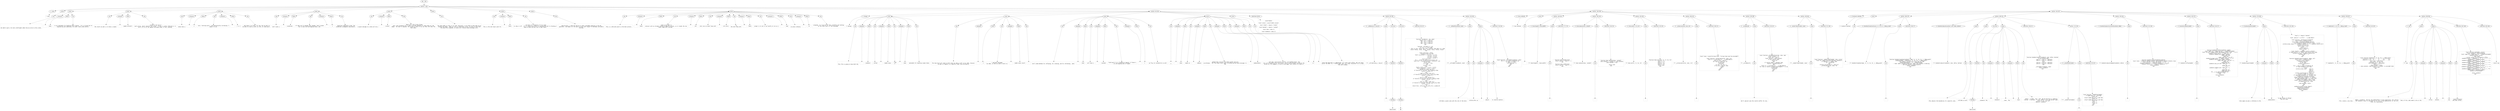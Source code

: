 digraph lpegNode {

node [fontname=Helvetica]
edge [style=dashed]

doc_0 [label="doc - 504"]


doc_0 -> { section_1}
{rank=same; section_1}

section_1 [label="section: 1-262"]


// END RANK doc_0

section_1 -> { header_2 prose_3 prose_4 prose_5 prose_6 prose_7 prose_8 prose_9 prose_10 prose_11 prose_12 section_13 section_14 section_15}
{rank=same; header_2 prose_3 prose_4 prose_5 prose_6 prose_7 prose_8 prose_9 prose_10 prose_11 prose_12 section_13 section_14 section_15}

header_2 [label="1 : Zone"]

prose_3 [label="prose"]

prose_4 [label="prose"]

prose_5 [label="prose"]

prose_6 [label="prose"]

prose_7 [label="prose"]

prose_8 [label="prose"]

prose_9 [label="prose"]

prose_10 [label="prose"]

prose_11 [label="prose"]

prose_12 [label="prose"]

section_13 [label="section: 46-149"]

section_14 [label="section: 166-248"]

section_15 [label="section: 263-457"]


// END RANK section_1

header_2 -> leaf_16
leaf_16  [color=Gray,shape=rectangle,fontname=Inconsolata,label="* Zone"]
// END RANK header_2

prose_3 -> { raw_17}
{rank=same; raw_17}

raw_17 [label="raw"]


// END RANK prose_3

raw_17 -> leaf_18
leaf_18  [color=Gray,shape=rectangle,fontname=Inconsolata,label="


We need to get a lot more intelligent about how we write to the screen.
"]
// END RANK raw_17

prose_4 -> { prespace_19 literal_20 raw_21}
{rank=same; prespace_19 literal_20 raw_21}

prespace_19 [label="prespace"]

literal_20 [label="literal"]

raw_21 [label="raw"]


// END RANK prose_4

prespace_19 -> leaf_22
leaf_22  [color=Gray,shape=rectangle,fontname=Inconsolata,label=""]
// END RANK prespace_19

literal_20 -> leaf_23
leaf_23  [color=Gray,shape=rectangle,fontname=Inconsolata,label="Zone"]
// END RANK literal_20

raw_21 -> leaf_24
leaf_24  [color=Gray,shape=rectangle,fontname=Inconsolata,label=" is our metatable for handling these regions.  It's a tricky bit of
engineering and something I've never really done before.
"]
// END RANK raw_21

prose_5 -> { raw_25 prespace_26 literal_27 raw_28}
{rank=same; raw_25 prespace_26 literal_27 raw_28}

raw_25 [label="raw"]

prespace_26 [label="prespace"]

literal_27 [label="literal"]

raw_28 [label="raw"]


// END RANK prose_5

raw_25 -> leaf_29
leaf_29  [color=Gray,shape=rectangle,fontname=Inconsolata,label="
The result we want is to have a single"]
// END RANK raw_25

prespace_26 -> leaf_30
leaf_30  [color=Gray,shape=rectangle,fontname=Inconsolata,label=" "]
// END RANK prespace_26

literal_27 -> leaf_31
leaf_31  [color=Gray,shape=rectangle,fontname=Inconsolata,label="modeS:refresh()"]
// END RANK literal_27

raw_28 -> leaf_32
leaf_32  [color=Gray,shape=rectangle,fontname=Inconsolata,label=" called at the end of
each action, which repaints the screen.  A Zone is either affected or it
isn't; if it is, we repaint the whole Zone, if not, nothing.
"]
// END RANK raw_28

prose_6 -> { raw_33 prespace_34 literal_35 raw_36 prespace_37 literal_38 raw_39}
{rank=same; raw_33 prespace_34 literal_35 raw_36 prespace_37 literal_38 raw_39}

raw_33 [label="raw"]

prespace_34 [label="prespace"]

literal_35 [label="literal"]

raw_36 [label="raw"]

prespace_37 [label="prespace"]

literal_38 [label="literal"]

raw_39 [label="raw"]


// END RANK prose_6

raw_33 -> leaf_40
leaf_40  [color=Gray,shape=rectangle,fontname=Inconsolata,label="
Zones have a"]
// END RANK raw_33

prespace_34 -> leaf_41
leaf_41  [color=Gray,shape=rectangle,fontname=Inconsolata,label=" "]
// END RANK prespace_34

literal_35 -> leaf_42
leaf_42  [color=Gray,shape=rectangle,fontname=Inconsolata,label=".z"]
// END RANK literal_35

raw_36 -> leaf_43
leaf_43  [color=Gray,shape=rectangle,fontname=Inconsolata,label=" axis, starting with 1, and monotonically increasing. I
expect to use"]
// END RANK raw_36

prespace_37 -> leaf_44
leaf_44  [color=Gray,shape=rectangle,fontname=Inconsolata,label=" "]
// END RANK prespace_37

literal_38 -> leaf_45
leaf_45  [color=Gray,shape=rectangle,fontname=Inconsolata,label=".z == 2"]
// END RANK literal_38

raw_39 -> leaf_46
leaf_46  [color=Gray,shape=rectangle,fontname=Inconsolata,label=" and leave it at that, for now, but we want to
be able to stack as well as tile, at some point.
"]
// END RANK raw_39

prose_7 -> { raw_47 prespace_48 literal_49 raw_50 prespace_51 literal_52 raw_53}
{rank=same; raw_47 prespace_48 literal_49 raw_50 prespace_51 literal_52 raw_53}

raw_47 [label="raw"]

prespace_48 [label="prespace"]

literal_49 [label="literal"]

raw_50 [label="raw"]

prespace_51 [label="prespace"]

literal_52 [label="literal"]

raw_53 [label="raw"]


// END RANK prose_7

raw_47 -> leaf_54
leaf_54  [color=Gray,shape=rectangle,fontname=Inconsolata,label="
We'll want a"]
// END RANK raw_47

prespace_48 -> leaf_55
leaf_55  [color=Gray,shape=rectangle,fontname=Inconsolata,label=" "]
// END RANK prespace_48

literal_49 -> leaf_56
leaf_56  [color=Gray,shape=rectangle,fontname=Inconsolata,label="zoneherder"]
// END RANK literal_49

raw_50 -> leaf_57
leaf_57  [color=Gray,shape=rectangle,fontname=Inconsolata,label=" of some sort to manage zone changes. Each Z plane
has to have non-overlapping Zones, and"]
// END RANK raw_50

prespace_51 -> leaf_58
leaf_58  [color=Gray,shape=rectangle,fontname=Inconsolata,label=" "]
// END RANK prespace_51

literal_52 -> leaf_59
leaf_59  [color=Gray,shape=rectangle,fontname=Inconsolata,label="1"]
// END RANK literal_52

raw_53 -> leaf_60
leaf_60  [color=Gray,shape=rectangle,fontname=Inconsolata,label=" should be completely tiled. The
zoneherder propagates adjustments.
"]
// END RANK raw_53

prose_8 -> { raw_61 prespace_62 literal_63 raw_64}
{rank=same; raw_61 prespace_62 literal_63 raw_64}

raw_61 [label="raw"]

prespace_62 [label="prespace"]

literal_63 [label="literal"]

raw_64 [label="raw"]


// END RANK prose_8

raw_61 -> leaf_65
leaf_65  [color=Gray,shape=rectangle,fontname=Inconsolata,label="
A paint message to a Zone will be a"]
// END RANK raw_61

prespace_62 -> leaf_66
leaf_66  [color=Gray,shape=rectangle,fontname=Inconsolata,label=" "]
// END RANK prespace_62

literal_63 -> leaf_67
leaf_67  [color=Gray,shape=rectangle,fontname=Inconsolata,label="rainbuf"]
// END RANK literal_63

raw_64 -> leaf_68
leaf_68  [color=Gray,shape=rectangle,fontname=Inconsolata,label=".  There are a few tricky things
here, and ultimately we'll need a Unicode database to chase down all the
edges.  We need to engineer the system so that it can use that info when the
time comes.
"]
// END RANK raw_64

prose_9 -> { raw_69}
{rank=same; raw_69}

raw_69 [label="raw"]


// END RANK prose_9

raw_69 -> leaf_70
leaf_70  [color=Gray,shape=rectangle,fontname=Inconsolata,label="
The Zone needs to stay in its lane, basically, so we need to know when we've
reached the edges.  When we start to add mouse clicks, we have to know what
the mouse has targeted, so Zones will receive mouse messages also.
"]
// END RANK raw_69

prose_10 -> { raw_71 prespace_72 literal_73 raw_74}
{rank=same; raw_71 prespace_72 literal_73 raw_74}

raw_71 [label="raw"]

prespace_72 [label="prespace"]

literal_73 [label="literal"]

raw_74 [label="raw"]


// END RANK prose_10

raw_71 -> leaf_75
leaf_75  [color=Gray,shape=rectangle,fontname=Inconsolata,label="
This is the next major push for"]
// END RANK raw_71

prespace_72 -> leaf_76
leaf_76  [color=Gray,shape=rectangle,fontname=Inconsolata,label=" "]
// END RANK prespace_72

literal_73 -> leaf_77
leaf_77  [color=Gray,shape=rectangle,fontname=Inconsolata,label="femto"]
// END RANK literal_73

raw_74 -> leaf_78
leaf_78  [color=Gray,shape=rectangle,fontname=Inconsolata,label=", and when it's complete I'll be ready
to show it off.  It's a significant piece of engineering and I'm thinking I
need to shore up Orb a bit to get there.
"]
// END RANK raw_74

prose_11 -> { raw_79}
{rank=same; raw_79}

raw_79 [label="raw"]


// END RANK prose_11

raw_79 -> leaf_80
leaf_80  [color=Gray,shape=rectangle,fontname=Inconsolata,label="
Specifically, I need the ability to add a plantUML pipeline to the doc
generator, and maybe cut the apron strings with respect to Markdown and public
hosting.
"]
// END RANK raw_79

prose_12 -> { raw_81 prespace_82 literal_83 raw_84 prespace_85 literal_86 raw_87 prespace_88 literal_89 raw_90 prespace_91 literal_92 raw_93 prespace_94 literal_95 raw_96 prespace_97 literal_98 raw_99}
{rank=same; raw_81 prespace_82 literal_83 raw_84 prespace_85 literal_86 raw_87 prespace_88 literal_89 raw_90 prespace_91 literal_92 raw_93 prespace_94 literal_95 raw_96 prespace_97 literal_98 raw_99}

raw_81 [label="raw"]

prespace_82 [label="prespace"]

literal_83 [label="literal"]

raw_84 [label="raw"]

prespace_85 [label="prespace"]

literal_86 [label="literal"]

raw_87 [label="raw"]

prespace_88 [label="prespace"]

literal_89 [label="literal"]

raw_90 [label="raw"]

prespace_91 [label="prespace"]

literal_92 [label="literal"]

raw_93 [label="raw"]

prespace_94 [label="prespace"]

literal_95 [label="literal"]

raw_96 [label="raw"]

prespace_97 [label="prespace"]

literal_98 [label="literal"]

raw_99 [label="raw"]


// END RANK prose_12

raw_81 -> leaf_100
leaf_100  [color=Gray,shape=rectangle,fontname=Inconsolata,label="
This is a delicate point in the boot process. "]
// END RANK raw_81

prespace_82 -> leaf_101
leaf_101  [color=Gray,shape=rectangle,fontname=Inconsolata,label=" "]
// END RANK prespace_82

literal_83 -> leaf_102
leaf_102  [color=Gray,shape=rectangle,fontname=Inconsolata,label="femto"]
// END RANK literal_83

raw_84 -> leaf_103
leaf_103  [color=Gray,shape=rectangle,fontname=Inconsolata,label=" needs to be able to
interact with an already-running bridge/luv process, as it stands the two
event loops will collide. "]
// END RANK raw_84

prespace_85 -> leaf_104
leaf_104  [color=Gray,shape=rectangle,fontname=Inconsolata,label=" "]
// END RANK prespace_85

literal_86 -> leaf_105
leaf_105  [color=Gray,shape=rectangle,fontname=Inconsolata,label="orb"]
// END RANK literal_86

raw_87 -> leaf_106
leaf_106  [color=Gray,shape=rectangle,fontname=Inconsolata,label=" only runs an event loop with"]
// END RANK raw_87

prespace_88 -> leaf_107
leaf_107  [color=Gray,shape=rectangle,fontname=Inconsolata,label=" "]
// END RANK prespace_88

literal_89 -> leaf_108
leaf_108  [color=Gray,shape=rectangle,fontname=Inconsolata,label="orb serve"]
// END RANK literal_89

raw_90 -> leaf_109
leaf_109  [color=Gray,shape=rectangle,fontname=Inconsolata,label=" so
the next step with"]
// END RANK raw_90

prespace_91 -> leaf_110
leaf_110  [color=Gray,shape=rectangle,fontname=Inconsolata,label=" "]
// END RANK prespace_91

literal_92 -> leaf_111
leaf_111  [color=Gray,shape=rectangle,fontname=Inconsolata,label="femto"]
// END RANK literal_92

raw_93 -> leaf_112
leaf_112  [color=Gray,shape=rectangle,fontname=Inconsolata,label=" proper is to set it up locally to run as a"]
// END RANK raw_93

prespace_94 -> leaf_113
leaf_113  [color=Gray,shape=rectangle,fontname=Inconsolata,label=" "]
// END RANK prespace_94

literal_95 -> leaf_114
leaf_114  [color=Gray,shape=rectangle,fontname=Inconsolata,label="repl"]
// END RANK literal_95

raw_96 -> leaf_115
leaf_115  [color=Gray,shape=rectangle,fontname=Inconsolata,label="
on plain ordinary"]
// END RANK raw_96

prespace_97 -> leaf_116
leaf_116  [color=Gray,shape=rectangle,fontname=Inconsolata,label=" "]
// END RANK prespace_97

literal_98 -> leaf_117
leaf_117  [color=Gray,shape=rectangle,fontname=Inconsolata,label="br"]
// END RANK literal_98

raw_99 -> leaf_118
leaf_118  [color=Gray,shape=rectangle,fontname=Inconsolata,label=" programs, so I can use all this carefully won tooling
on the other parts of the programme.

"]
// END RANK raw_99

section_13 -> { header_119 prose_120 prose_121 prose_122 prose_123 prose_124 codeblock_125 section_126 section_127}
{rank=same; header_119 prose_120 prose_121 prose_122 prose_123 prose_124 codeblock_125 section_126 section_127}

header_119 [label="2 : Design"]

prose_120 [label="prose"]

prose_121 [label="prose"]

prose_122 [label="prose"]

prose_123 [label="prose"]

prose_124 [label="prose"]

codeblock_125 [label="code block 69-81"]

section_126 [label="section: 84-149"]

section_127 [label="section: 150-165"]


// END RANK section_13

header_119 -> leaf_128
leaf_128  [color=Gray,shape=rectangle,fontname=Inconsolata,label="** Design"]
// END RANK header_119

prose_120 -> { raw_129 prespace_130 literal_131 raw_132 prespace_133 literal_134 raw_135 prespace_136 literal_137 raw_138}
{rank=same; raw_129 prespace_130 literal_131 raw_132 prespace_133 literal_134 raw_135 prespace_136 literal_137 raw_138}

raw_129 [label="raw"]

prespace_130 [label="prespace"]

literal_131 [label="literal"]

raw_132 [label="raw"]

prespace_133 [label="prespace"]

literal_134 [label="literal"]

raw_135 [label="raw"]

prespace_136 [label="prespace"]

literal_137 [label="literal"]

raw_138 [label="raw"]


// END RANK prose_120

raw_129 -> leaf_139
leaf_139  [color=Gray,shape=rectangle,fontname=Inconsolata,label="

This file is going to have both the"]
// END RANK raw_129

prespace_130 -> leaf_140
leaf_140  [color=Gray,shape=rectangle,fontname=Inconsolata,label=" "]
// END RANK prespace_130

literal_131 -> leaf_141
leaf_141  [color=Gray,shape=rectangle,fontname=Inconsolata,label="zoneherd"]
// END RANK literal_131

raw_132 -> leaf_142
leaf_142  [color=Gray,shape=rectangle,fontname=Inconsolata,label=", called"]
// END RANK raw_132

prespace_133 -> leaf_143
leaf_143  [color=Gray,shape=rectangle,fontname=Inconsolata,label=" "]
// END RANK prespace_133

literal_134 -> leaf_144
leaf_144  [color=Gray,shape=rectangle,fontname=Inconsolata,label="modeS.zones"]
// END RANK literal_134

raw_135 -> leaf_145
leaf_145  [color=Gray,shape=rectangle,fontname=Inconsolata,label=", and
a"]
// END RANK raw_135

prespace_136 -> leaf_146
leaf_146  [color=Gray,shape=rectangle,fontname=Inconsolata,label=" "]
// END RANK prespace_136

literal_137 -> leaf_147
leaf_147  [color=Gray,shape=rectangle,fontname=Inconsolata,label="Zone"]
// END RANK literal_137

raw_138 -> leaf_148
leaf_148  [color=Gray,shape=rectangle,fontname=Inconsolata,label=" metatable for handling single Zones.
"]
// END RANK raw_138

prose_121 -> { raw_149 prespace_150 literal_151 raw_152 prespace_153 literal_154 raw_155}
{rank=same; raw_149 prespace_150 literal_151 raw_152 prespace_153 literal_154 raw_155}

raw_149 [label="raw"]

prespace_150 [label="prespace"]

literal_151 [label="literal"]

raw_152 [label="raw"]

prespace_153 [label="prespace"]

literal_154 [label="literal"]

raw_155 [label="raw"]


// END RANK prose_121

raw_149 -> leaf_156
leaf_156  [color=Gray,shape=rectangle,fontname=Inconsolata,label="
The Zone herd will need to hold zones by name as well as by index, because
we want to repaint in a specific order (pre-sorting by"]
// END RANK raw_149

prespace_150 -> leaf_157
leaf_157  [color=Gray,shape=rectangle,fontname=Inconsolata,label=" "]
// END RANK prespace_150

literal_151 -> leaf_158
leaf_158  [color=Gray,shape=rectangle,fontname=Inconsolata,label=".z"]
// END RANK literal_151

raw_152 -> leaf_159
leaf_159  [color=Gray,shape=rectangle,fontname=Inconsolata,label=") and pass messages
by name, so that we send a result to"]
// END RANK raw_152

prespace_153 -> leaf_160
leaf_160  [color=Gray,shape=rectangle,fontname=Inconsolata,label=" "]
// END RANK prespace_153

literal_154 -> leaf_161
leaf_161  [color=Gray,shape=rectangle,fontname=Inconsolata,label="modeS.zones.result"]
// END RANK literal_154

raw_155 -> leaf_162
leaf_162  [color=Gray,shape=rectangle,fontname=Inconsolata,label=".
"]
// END RANK raw_155

prose_122 -> { raw_163 prespace_164 literal_165 raw_166 prespace_167 literal_168 raw_169 prespace_170 literal_171 raw_172}
{rank=same; raw_163 prespace_164 literal_165 raw_166 prespace_167 literal_168 raw_169 prespace_170 literal_171 raw_172}

raw_163 [label="raw"]

prespace_164 [label="prespace"]

literal_165 [label="literal"]

raw_166 [label="raw"]

prespace_167 [label="prespace"]

literal_168 [label="literal"]

raw_169 [label="raw"]

prespace_170 [label="prespace"]

literal_171 [label="literal"]

raw_172 [label="raw"]


// END RANK prose_122

raw_163 -> leaf_173
leaf_173  [color=Gray,shape=rectangle,fontname=Inconsolata,label="
We'll need methods for reflowing, for creating, and for refreshing.  Each"]
// END RANK raw_163

prespace_164 -> leaf_174
leaf_174  [color=Gray,shape=rectangle,fontname=Inconsolata,label=""]
// END RANK prespace_164

literal_165 -> leaf_175
leaf_175  [color=Gray,shape=rectangle,fontname=Inconsolata,label="Zone"]
// END RANK literal_165

raw_166 -> leaf_176
leaf_176  [color=Gray,shape=rectangle,fontname=Inconsolata,label=" will have a"]
// END RANK raw_166

prespace_167 -> leaf_177
leaf_177  [color=Gray,shape=rectangle,fontname=Inconsolata,label=" "]
// END RANK prespace_167

literal_168 -> leaf_178
leaf_178  [color=Gray,shape=rectangle,fontname=Inconsolata,label=".touched"]
// END RANK literal_168

raw_169 -> leaf_179
leaf_179  [color=Gray,shape=rectangle,fontname=Inconsolata,label=" field and if it's flipped we repaint; if there's
an overlapping Zone of higher"]
// END RANK raw_169

prespace_170 -> leaf_180
leaf_180  [color=Gray,shape=rectangle,fontname=Inconsolata,label=" "]
// END RANK prespace_170

literal_171 -> leaf_181
leaf_181  [color=Gray,shape=rectangle,fontname=Inconsolata,label="z"]
// END RANK literal_171

raw_172 -> leaf_182
leaf_182  [color=Gray,shape=rectangle,fontname=Inconsolata,label=" we flip its touched bit as well.
"]
// END RANK raw_172

prose_123 -> { raw_183 prespace_184 literal_185 raw_186 prespace_187 literal_188 raw_189 prespace_190 literal_191 raw_192 prespace_193 literal_194 raw_195}
{rank=same; raw_183 prespace_184 literal_185 raw_186 prespace_187 literal_188 raw_189 prespace_190 literal_191 raw_192 prespace_193 literal_194 raw_195}

raw_183 [label="raw"]

prespace_184 [label="prespace"]

literal_185 [label="literal"]

raw_186 [label="raw"]

prespace_187 [label="prespace"]

literal_188 [label="literal"]

raw_189 [label="raw"]

prespace_190 [label="prespace"]

literal_191 [label="literal"]

raw_192 [label="raw"]

prespace_193 [label="prespace"]

literal_194 [label="literal"]

raw_195 [label="raw"]


// END RANK prose_123

raw_183 -> leaf_196
leaf_196  [color=Gray,shape=rectangle,fontname=Inconsolata,label="
A"]
// END RANK raw_183

prespace_184 -> leaf_197
leaf_197  [color=Gray,shape=rectangle,fontname=Inconsolata,label=" "]
// END RANK prespace_184

literal_185 -> leaf_198
leaf_198  [color=Gray,shape=rectangle,fontname=Inconsolata,label="Zone"]
// END RANK literal_185

raw_186 -> leaf_199
leaf_199  [color=Gray,shape=rectangle,fontname=Inconsolata,label=" needs an"]
// END RANK raw_186

prespace_187 -> leaf_200
leaf_200  [color=Gray,shape=rectangle,fontname=Inconsolata,label=" "]
// END RANK prespace_187

literal_188 -> leaf_201
leaf_201  [color=Gray,shape=rectangle,fontname=Inconsolata,label="onMouse"]
// END RANK literal_188

raw_189 -> leaf_202
leaf_202  [color=Gray,shape=rectangle,fontname=Inconsolata,label=" method that receives the whole packet and acts
accordingly.  The flow hands every input including parsed mouse messages to
the"]
// END RANK raw_189

prespace_190 -> leaf_203
leaf_203  [color=Gray,shape=rectangle,fontname=Inconsolata,label=" "]
// END RANK prespace_190

literal_191 -> leaf_204
leaf_204  [color=Gray,shape=rectangle,fontname=Inconsolata,label="modeselektor"]
// END RANK literal_191

raw_192 -> leaf_205
leaf_205  [color=Gray,shape=rectangle,fontname=Inconsolata,label=", and some, particularly scrolls, are handled there. The
rest are assigned by the zone herder, which sould probably normalize the
action so, for example, a click in the upper left corner of a Zone is"]
// END RANK raw_192

prespace_193 -> leaf_206
leaf_206  [color=Gray,shape=rectangle,fontname=Inconsolata,label=" "]
// END RANK prespace_193

literal_194 -> leaf_207
leaf_207  [color=Gray,shape=rectangle,fontname=Inconsolata,label="1,1"]
// END RANK literal_194

raw_195 -> leaf_208
leaf_208  [color=Gray,shape=rectangle,fontname=Inconsolata,label=".
"]
// END RANK raw_195

prose_124 -> { raw_209}
{rank=same; raw_209}

raw_209 [label="raw"]


// END RANK prose_124

raw_209 -> leaf_210
leaf_210  [color=Gray,shape=rectangle,fontname=Inconsolata,label="
Since the hard part is repainting, I'll start with reflow, and just hard-
switch the REPL to a 'reflow mode' that just draws characters to a screen,
then add a popup.
"]
// END RANK raw_209

codeblock_125 -> leaf_211
leaf_211  [color=Gray,shape=rectangle,fontname=Inconsolata,label="assert(meta)

local concat = assert(table.concat)

local Txtbuf = require \"txtbuf\"

local Rainbuf = require \"rainbuf\"

local Zone = meta {}

local Zoneherd = meta {}"]
// END RANK codeblock_125

section_126 -> { header_212 prose_213 structure_214 structure_215 codeblock_216}
{rank=same; header_212 prose_213 structure_214 structure_215 codeblock_216}

header_212 [label="3 : _collide(zone_a, zone_b)"]

prose_213 [label="prose"]

structure_214 [label="structure"]

structure_215 [label="structure"]

codeblock_216 [label="code block 99-147"]


// END RANK section_126

header_212 -> leaf_217
leaf_217  [color=Gray,shape=rectangle,fontname=Inconsolata,label="*** _collide(zone_a, zone_b)"]
// END RANK header_212

prose_213 -> { raw_218}
{rank=same; raw_218}

raw_218 [label="raw"]


// END RANK prose_213

raw_218 -> leaf_219
leaf_219  [color=Gray,shape=rectangle,fontname=Inconsolata,label="
"]
// END RANK raw_218

structure_214 -> { hashline_220}
{rank=same; hashline_220}

hashline_220 [label="hashline"]


// END RANK structure_214

hashline_220 -> { hashtag_221}
{rank=same; hashtag_221}

hashtag_221 [label="hashtag"]


// END RANK hashline_220

hashtag_221 -> leaf_222
leaf_222  [color=Gray,shape=rectangle,fontname=Inconsolata,label="Deprecated"]
// END RANK hashtag_221

structure_215 -> { hashline_223}
{rank=same; hashline_223}

hashline_223 [label="hashline"]


// END RANK structure_215

hashline_223 -> { hashtag_224}
{rank=same; hashtag_224}

hashtag_224 [label="hashtag"]


// END RANK hashline_223

hashtag_224 -> leaf_225
leaf_225  [color=Gray,shape=rectangle,fontname=Inconsolata,label="NB"]
// END RANK hashtag_224

codeblock_216 -> leaf_226
leaf_226  [color=Gray,shape=rectangle,fontname=Inconsolata,label="function _inside(col, row, zone)
   return (col >= zone.tc)
     and  (col <= zone.bc)
     and  (row >= zone.tr)
     and  (row <= zone.br)
end

function _collide(z_a, z_b)
   if z_a.z ~= z_b.z then
      -- this is just 'false' but let's refactor that when it's time
      return {false, false, false, false}, false, {false, false}
   end

   local collision = false
   -- clockwise from top left
   local z_a_corners = { {z_a.tc, z_a.tr},
                         {z_a.bc, z_a.tr},
                         {z_a.bc, z_a.br},
                         {z_a.tc, z_a.br} }
   local hits = {}
   for i, corner in ipairs(z_a_corners) do
      local hit = _inside(corner[1], corner[2], z_b)
      if hit then
         collision = true
      end
      hits[i] = hit
   end
   local a_left_of_b = z_a.tc < z_b.tc
   local a_above_b = z_a.tr < z_b.tr
   -- bottom of a over top of b
   if (hits[3] or hits[4]) and a_above_b then
      z_b.tr = z_a.br + 1
   end
   -- right of a over left of b
   if (hits[2] or hits[3]) and a_left_of_b then
      z_b.tc = z_a.bc + 1
   end
   -- top of a over bottom of b
   if (hits[1] or hits[2]) and not a_above_b then
      z_b.br = z_a.tr - 1
   end
   -- left of a over right of b
   if (hits[1] or hits[4]) and not a_left_of_b then
      z_b.bc = z_a.tc - 1
   end
   return hits, collision, {a_left_of_b, a_above_b}
end"]
// END RANK codeblock_216

section_127 -> { header_227 prose_228 prose_229 codeblock_230}
{rank=same; header_227 prose_228 prose_229 codeblock_230}

header_227 [label="3 : _collideAll(zoneherd, zone)"]

prose_228 [label="prose"]

prose_229 [label="prose"]

codeblock_230 [label="code block 156-164"]


// END RANK section_127

header_227 -> leaf_231
leaf_231  [color=Gray,shape=rectangle,fontname=Inconsolata,label="*** _collideAll(zoneherd, zone)"]
// END RANK header_227

prose_228 -> { raw_232}
{rank=same; raw_232}

raw_232 [label="raw"]


// END RANK prose_228

raw_232 -> leaf_233
leaf_233  [color=Gray,shape=rectangle,fontname=Inconsolata,label="

Collides a given zone with the rest of the herd.
"]
// END RANK raw_232

prose_229 -> { raw_234 prespace_235 literal_236 raw_237}
{rank=same; raw_234 prespace_235 literal_236 raw_237}

raw_234 [label="raw"]

prespace_235 [label="prespace"]

literal_236 [label="literal"]

raw_237 [label="raw"]


// END RANK prose_229

raw_234 -> leaf_238
leaf_238  [color=Gray,shape=rectangle,fontname=Inconsolata,label="
Called after an"]
// END RANK raw_234

prespace_235 -> leaf_239
leaf_239  [color=Gray,shape=rectangle,fontname=Inconsolata,label=" "]
// END RANK prespace_235

literal_236 -> leaf_240
leaf_240  [color=Gray,shape=rectangle,fontname=Inconsolata,label="adjust"]
// END RANK literal_236

raw_237 -> leaf_241
leaf_241  [color=Gray,shape=rectangle,fontname=Inconsolata,label=" to resettle matters.
"]
// END RANK raw_237

codeblock_230 -> leaf_242
leaf_242  [color=Gray,shape=rectangle,fontname=Inconsolata,label="local function _collideAll(zoneherd, zone)
   for i, z in ipairs(zoneherd) do
      if zone ~= z then
         _collide(zone, z)
      end
   end
end"]
// END RANK codeblock_230

section_14 -> { header_243 prose_244 section_245 section_246 section_247 section_248 section_249 section_250}
{rank=same; header_243 prose_244 section_245 section_246 section_247 section_248 section_249 section_250}

header_243 [label="2 : Zone methods"]

prose_244 [label="prose"]

section_245 [label="section: 169-181"]

section_246 [label="section: 182-192"]

section_247 [label="section: 193-205"]

section_248 [label="section: 206-225"]

section_249 [label="section: 226-248"]

section_250 [label="section: 249-262"]


// END RANK section_14

header_243 -> leaf_251
leaf_251  [color=Gray,shape=rectangle,fontname=Inconsolata,label="** Zone methods"]
// END RANK header_243

prose_244 -> { raw_252}
{rank=same; raw_252}

raw_252 [label="raw"]


// END RANK prose_244

raw_252 -> leaf_253
leaf_253  [color=Gray,shape=rectangle,fontname=Inconsolata,label="

"]
// END RANK raw_252

section_245 -> { header_254 prose_255 codeblock_256}
{rank=same; header_254 prose_255 codeblock_256}

header_254 [label="3 : Zone:height(), Zone:width()"]

prose_255 [label="prose"]

codeblock_256 [label="code block 171-179"]


// END RANK section_245

header_254 -> leaf_257
leaf_257  [color=Gray,shape=rectangle,fontname=Inconsolata,label="*** Zone:height(), Zone:width()"]
// END RANK header_254

prose_255 -> { raw_258}
{rank=same; raw_258}

raw_258 [label="raw"]


// END RANK prose_255

raw_258 -> leaf_259
leaf_259  [color=Gray,shape=rectangle,fontname=Inconsolata,label="
"]
// END RANK raw_258

codeblock_256 -> leaf_260
leaf_260  [color=Gray,shape=rectangle,fontname=Inconsolata,label="function Zone.height(zone)
   return zone.br - zone.tr + 1
end

function Zone.width(zone)
   return zone.bc - zone.tc + 1
end"]
// END RANK codeblock_256

section_246 -> { header_261 prose_262 codeblock_263}
{rank=same; header_261 prose_262 codeblock_263}

header_261 [label="3 : Zone:replace(zone, rainbuf)"]

prose_262 [label="prose"]

codeblock_263 [label="code block 184-191"]


// END RANK section_246

header_261 -> leaf_264
leaf_264  [color=Gray,shape=rectangle,fontname=Inconsolata,label="*** Zone:replace(zone, rainbuf)"]
// END RANK header_261

prose_262 -> { raw_265}
{rank=same; raw_265}

raw_265 [label="raw"]


// END RANK prose_262

raw_265 -> leaf_266
leaf_266  [color=Gray,shape=rectangle,fontname=Inconsolata,label="
"]
// END RANK raw_265

codeblock_263 -> leaf_267
leaf_267  [color=Gray,shape=rectangle,fontname=Inconsolata,label="function Zone.replace(zone, rainbuf)
   zone.contents = rainbuf or zone.contents
   zone.touched = true

   return zone
end"]
// END RANK codeblock_263

section_247 -> { header_268 prose_269 codeblock_270}
{rank=same; header_268 prose_269 codeblock_270}

header_268 [label="3 : Zone:set(tc, tr, bc, br)"]

prose_269 [label="prose"]

codeblock_270 [label="code block 195-203"]


// END RANK section_247

header_268 -> leaf_271
leaf_271  [color=Gray,shape=rectangle,fontname=Inconsolata,label="*** Zone:set(tc, tr, bc, br)"]
// END RANK header_268

prose_269 -> { raw_272}
{rank=same; raw_272}

raw_272 [label="raw"]


// END RANK prose_269

raw_272 -> leaf_273
leaf_273  [color=Gray,shape=rectangle,fontname=Inconsolata,label="
"]
// END RANK raw_272

codeblock_270 -> leaf_274
leaf_274  [color=Gray,shape=rectangle,fontname=Inconsolata,label="function Zone.set(zone, tc, tr, bc, br)
   zone.tc = tc
   zone.tr = tr
   zone.bc = bc
   zone.br = br
   return zone
end"]
// END RANK codeblock_270

section_248 -> { header_275 prose_276 codeblock_277}
{rank=same; header_275 prose_276 codeblock_277}

header_275 [label="3 : _writeLines(write, zone, str)"]

prose_276 [label="prose"]

codeblock_277 [label="code block 208-223"]


// END RANK section_248

header_275 -> leaf_278
leaf_278  [color=Gray,shape=rectangle,fontname=Inconsolata,label="*** _writeLines(write, zone, str)"]
// END RANK header_275

prose_276 -> { raw_279}
{rank=same; raw_279}

raw_279 [label="raw"]


// END RANK prose_276

raw_279 -> leaf_280
leaf_280  [color=Gray,shape=rectangle,fontname=Inconsolata,label="
"]
// END RANK raw_279

codeblock_277 -> leaf_281
leaf_281  [color=Gray,shape=rectangle,fontname=Inconsolata,label="local lines = assert(string.lines, \"string.lines must be provided\")

local function _writeLines(write, zone, str)
   local nl = a.col(zone.tc) .. a.jump.down(1)
   local pr_row = zone.tr
   for line in lines(str) do
       write(line)
       write(nl)
       pr_row = pr_row + 1
       if pr_row > zone.br then
          break
       end
   end
end"]
// END RANK codeblock_277

section_249 -> { header_282 prose_283 codeblock_284}
{rank=same; header_282 prose_283 codeblock_284}

header_282 [label="3 : _writeResults"]

prose_283 [label="prose"]

codeblock_284 [label="code block 230-247"]


// END RANK section_249

header_282 -> leaf_285
leaf_285  [color=Gray,shape=rectangle,fontname=Inconsolata,label="*** _writeResults"]
// END RANK header_282

prose_283 -> { raw_286}
{rank=same; raw_286}

raw_286 [label="raw"]


// END RANK prose_283

raw_286 -> leaf_287
leaf_287  [color=Gray,shape=rectangle,fontname=Inconsolata,label="

We'll special-case the results buffer for now.
"]
// END RANK raw_286

codeblock_284 -> leaf_288
leaf_288  [color=Gray,shape=rectangle,fontname=Inconsolata,label="local function _writeResults(write, zone, new)
   local rainbuf = {}
   local row = zone.tr
   local results = zone.contents
   if not results then
      return nil
   end
   if results.idEst ~= Rainbuf then
      results = Rainbuf(results)
   end
   local nl = a.col(zone.tc) .. a.jump.down(1)
   for line in results:lineGen(zone:height() + 1) do
      write(line)
      write(nl)
   end
end"]
// END RANK codeblock_284

section_250 -> { header_289 prose_290 codeblock_291}
{rank=same; header_289 prose_290 codeblock_291}

header_289 [label="3 : _renderTxtbuf(modeS, zone)"]

prose_290 [label="prose"]

codeblock_291 [label="code block 251-260"]


// END RANK section_250

header_289 -> leaf_292
leaf_292  [color=Gray,shape=rectangle,fontname=Inconsolata,label="*** _renderTxtbuf(modeS, zone)"]
// END RANK header_289

prose_290 -> { raw_293}
{rank=same; raw_293}

raw_293 [label="raw"]


// END RANK prose_290

raw_293 -> leaf_294
leaf_294  [color=Gray,shape=rectangle,fontname=Inconsolata,label="
"]
// END RANK raw_293

codeblock_291 -> leaf_295
leaf_295  [color=Gray,shape=rectangle,fontname=Inconsolata,label="local function _renderTxtbuf(modeS, zone, write)
   local lb = modeS.lex(tostring(zone.contents))
   if type(lb) == \"table\" then
      lb = concat(lb)
   end
   write(a.colrow(zone.tc, zone.tr))
   _writeLines(write, zone, lb)
end"]
// END RANK codeblock_291

section_15 -> { header_296 prose_297 section_298 section_299 section_300 section_301 section_302 section_303 section_304}
{rank=same; header_296 prose_297 section_298 section_299 section_300 section_301 section_302 section_303 section_304}

header_296 [label="2 : Zoneherd methods"]

prose_297 [label="prose"]

section_298 [label="section: 266-279"]

section_299 [label="section: 280-312"]

section_300 [label="section: 330-341"]

section_301 [label="section: 342-373"]

section_302 [label="section: 374-438"]

section_303 [label="section: 439-457"]

section_304 [label="section: 458-504"]


// END RANK section_15

header_296 -> leaf_305
leaf_305  [color=Gray,shape=rectangle,fontname=Inconsolata,label="** Zoneherd methods"]
// END RANK header_296

prose_297 -> { raw_306}
{rank=same; raw_306}

raw_306 [label="raw"]


// END RANK prose_297

raw_306 -> leaf_307
leaf_307  [color=Gray,shape=rectangle,fontname=Inconsolata,label="

"]
// END RANK raw_306

section_298 -> { header_308 prose_309 codeblock_310}
{rank=same; header_308 prose_309 codeblock_310}

header_308 [label="3 : Zoneherd:newZone(name, tc, tr, bc, br, z, debug_mark)"]

prose_309 [label="prose"]

codeblock_310 [label="code block 268-277"]


// END RANK section_298

header_308 -> leaf_311
leaf_311  [color=Gray,shape=rectangle,fontname=Inconsolata,label="*** Zoneherd:newZone(name, tc, tr, bc, br, z, debug_mark)"]
// END RANK header_308

prose_309 -> { raw_312}
{rank=same; raw_312}

raw_312 [label="raw"]


// END RANK prose_309

raw_312 -> leaf_313
leaf_313  [color=Gray,shape=rectangle,fontname=Inconsolata,label="
"]
// END RANK raw_312

codeblock_310 -> leaf_314
leaf_314  [color=Gray,shape=rectangle,fontname=Inconsolata,label="function Zoneherd.newZone(zoneherd, name, tc, tr, bc, br, z, debug_mark)
   zoneherd[name] = newZone(tc, tr, bc, br, z, debug_mark)
   -- this doesn't account for Z axis but for now:
   zoneherd[#zoneherd + 1] = zoneherd[name]
   -- todo: make a Zoneherd:add(zone, name) that handles z-ordering
   -- and auto-adjusts proportionally.
   return zoneherd
end"]
// END RANK codeblock_310

section_299 -> { header_315 prose_316 prose_317 structure_318 prose_319 codeblock_320 section_321}
{rank=same; header_315 prose_316 prose_317 structure_318 prose_319 codeblock_320 section_321}

header_315 [label="3 : Zoneherd:adjust(zoneherd, zone, delta, bottom)"]

prose_316 [label="prose"]

prose_317 [label="prose"]

structure_318 [label="structure"]

prose_319 [label="prose"]

codeblock_320 [label="code block 298-311"]

section_321 [label="section: 313-329"]


// END RANK section_299

header_315 -> leaf_322
leaf_322  [color=Gray,shape=rectangle,fontname=Inconsolata,label="*** Zoneherd:adjust(zoneherd, zone, delta, bottom)"]
// END RANK header_315

prose_316 -> { raw_323}
{rank=same; raw_323}

raw_323 [label="raw"]


// END RANK prose_316

raw_323 -> leaf_324
leaf_324  [color=Gray,shape=rectangle,fontname=Inconsolata,label="

This adjusts the boundaries of a specific zone.
"]
// END RANK raw_323

prose_317 -> { raw_325}
{rank=same; raw_325}

raw_325 [label="raw"]


// END RANK prose_317

raw_325 -> leaf_326
leaf_326  [color=Gray,shape=rectangle,fontname=Inconsolata,label="
Collides as well
"]
// END RANK raw_325

structure_318 -> { hashline_327}
{rank=same; hashline_327}

hashline_327 [label="hashline"]


// END RANK structure_318

hashline_327 -> { hashtag_328}
{rank=same; hashtag_328}

hashtag_328 [label="hashtag"]


// END RANK hashline_327

hashtag_328 -> leaf_329
leaf_329  [color=Gray,shape=rectangle,fontname=Inconsolata,label="deprecated"]
// END RANK hashtag_328

prose_319 -> { raw_330 prespace_331 literal_332 raw_333 prespace_334 literal_335 raw_336}
{rank=same; raw_330 prespace_331 literal_332 raw_333 prespace_334 literal_335 raw_336}

raw_330 [label="raw"]

prespace_331 [label="prespace"]

literal_332 [label="literal"]

raw_333 [label="raw"]

prespace_334 [label="prespace"]

literal_335 [label="literal"]

raw_336 [label="raw"]


// END RANK prose_319

raw_330 -> leaf_337
leaf_337  [color=Gray,shape=rectangle,fontname=Inconsolata,label="
  - zoneherd: The"]
// END RANK raw_330

prespace_331 -> leaf_338
leaf_338  [color=Gray,shape=rectangle,fontname=Inconsolata,label=" "]
// END RANK prespace_331

literal_332 -> leaf_339
leaf_339  [color=Gray,shape=rectangle,fontname=Inconsolata,label="Zoneherd"]
// END RANK literal_332

raw_333 -> leaf_340
leaf_340  [color=Gray,shape=rectangle,fontname=Inconsolata,label="
  - zone:  The"]
// END RANK raw_333

prespace_334 -> leaf_341
leaf_341  [color=Gray,shape=rectangle,fontname=Inconsolata,label=" "]
// END RANK prespace_334

literal_335 -> leaf_342
leaf_342  [color=Gray,shape=rectangle,fontname=Inconsolata,label="Zone"]
// END RANK literal_335

raw_336 -> leaf_343
leaf_343  [color=Gray,shape=rectangle,fontname=Inconsolata,label="
  - delta:  A table, {col, row}, may be positive or negative
  - bottom:  A boolean, if true, delta is for the bottom right,
             false or nil, top left.
- #Return: zoneherd
"]
// END RANK raw_336

codeblock_320 -> leaf_344
leaf_344  [color=Gray,shape=rectangle,fontname=Inconsolata,label="function Zoneherd.adjust(zoneherd, zone, delta, bottom)
   if not bottom then
      zone.tc = zone.tc + delta[1]
      zone.tr = zone.tr + delta[1]
   else
      zone.bc = zone.bc + delta[1]
      zone.br = zone.br + delta[2]
   end

   _collideAll(zoneherd, zone)
   return zoneherd
end"]
// END RANK codeblock_320

section_321 -> { header_345 prose_346 codeblock_347}
{rank=same; header_345 prose_346 codeblock_347}

header_345 [label="4 : _zoneOffset(modes)"]

prose_346 [label="prose"]

codeblock_347 [label="code block 315-327"]


// END RANK section_321

header_345 -> leaf_348
leaf_348  [color=Gray,shape=rectangle,fontname=Inconsolata,label="**** _zoneOffset(modes)"]
// END RANK header_345

prose_346 -> { raw_349}
{rank=same; raw_349}

raw_349 [label="raw"]


// END RANK prose_346

raw_349 -> leaf_350
leaf_350  [color=Gray,shape=rectangle,fontname=Inconsolata,label="
"]
// END RANK raw_349

codeblock_347 -> leaf_351
leaf_351  [color=Gray,shape=rectangle,fontname=Inconsolata,label="local function _zoneOffset(modeS)
   if modeS.max_col <= 80 then
      return 20
   elseif modeS.max_col <= 100 then
      return 30
   elseif modeS.max_col <= 120 then
      return 40
   else
      return 50
   end
end"]
// END RANK codeblock_347

section_300 -> { header_352 prose_353 codeblock_354}
{rank=same; header_352 prose_353 codeblock_354}

header_352 [label="3 : Zoneherd:adjustCommand(zoneherd, delta)"]

prose_353 [label="prose"]

codeblock_354 [label="code block 332-340"]


// END RANK section_300

header_352 -> leaf_355
leaf_355  [color=Gray,shape=rectangle,fontname=Inconsolata,label="*** Zoneherd:adjustCommand(zoneherd, delta)"]
// END RANK header_352

prose_353 -> { raw_356}
{rank=same; raw_356}

raw_356 [label="raw"]


// END RANK prose_353

raw_356 -> leaf_357
leaf_357  [color=Gray,shape=rectangle,fontname=Inconsolata,label="
"]
// END RANK raw_356

codeblock_354 -> leaf_358
leaf_358  [color=Gray,shape=rectangle,fontname=Inconsolata,label="function Zoneherd.adjustCommand(zoneherd)
   local lines = zoneherd.command.contents and zoneherd.command.contents.lines
   local txt_off = lines and #lines -1 or 0
   zoneherd.command.br = zoneherd.command.tr + txt_off
   zoneherd.results.tr = zoneherd.command.br + 1
   return zoneherd
end"]
// END RANK codeblock_354

section_301 -> { header_359 prose_360 codeblock_361}
{rank=same; header_359 prose_360 codeblock_361}

header_359 [label="3 : Zoneherd:reflow(modeS)"]

prose_360 [label="prose"]

codeblock_361 [label="code block 344-371"]


// END RANK section_301

header_359 -> leaf_362
leaf_362  [color=Gray,shape=rectangle,fontname=Inconsolata,label="*** Zoneherd:reflow(modeS)"]
// END RANK header_359

prose_360 -> { raw_363}
{rank=same; raw_363}

raw_363 [label="raw"]


// END RANK prose_360

raw_363 -> leaf_364
leaf_364  [color=Gray,shape=rectangle,fontname=Inconsolata,label="
"]
// END RANK raw_363

codeblock_361 -> leaf_365
leaf_365  [color=Gray,shape=rectangle,fontname=Inconsolata,label="function Zoneherd.reflow(zoneherd, modeS)
   local right_col = modeS.max_col - _zoneOffset(modeS)
   local txt_off = modeS.txtbuf and #modeS.txtbuf.lines - 1 or 0
   zoneherd.status:set(1, 1, right_col, 1)
   zoneherd.command:set( modeS.l_margin,
                         modeS.repl_top,
                         right_col,
                         modeS.repl_top + txt_off )
   zoneherd.prompt:set(1, 2, modeS.l_margin - 1, 2)
   zoneherd.results:set( modeS.l_margin,
                         modeS.repl_top + txt_off + 1,
                         right_col,
                         modeS.max_row )
   zoneherd.stat_col:set( right_col + 1,
                          1,
                          modeS.max_col,
                          1 )
   zoneherd.suggest:set( right_col + 1,
                         3,
                         modeS.max_col,
                         modeS.max_row )
   for _,z in ipairs(zoneherd) do
      z.touched = true
   end
   return zoneherd
end"]
// END RANK codeblock_361

section_302 -> { header_366 prose_367 codeblock_368}
{rank=same; header_366 prose_367 codeblock_368}

header_366 [label="3 : Zoneherd:paint(modeS)"]

prose_367 [label="prose"]

codeblock_368 [label="code block 381-436"]


// END RANK section_302

header_366 -> leaf_369
leaf_369  [color=Gray,shape=rectangle,fontname=Inconsolata,label="*** Zoneherd:paint(modeS)"]
// END RANK header_366

prose_367 -> { raw_370 prespace_371 literal_372 raw_373}
{rank=same; raw_370 prespace_371 literal_372 raw_373}

raw_370 [label="raw"]

prespace_371 [label="prespace"]

literal_372 [label="literal"]

raw_373 [label="raw"]


// END RANK prose_367

raw_370 -> leaf_374
leaf_374  [color=Gray,shape=rectangle,fontname=Inconsolata,label="

Once again we pass a reference to the"]
// END RANK raw_370

prespace_371 -> leaf_375
leaf_375  [color=Gray,shape=rectangle,fontname=Inconsolata,label=" "]
// END RANK prespace_371

literal_372 -> leaf_376
leaf_376  [color=Gray,shape=rectangle,fontname=Inconsolata,label="modeselektor"]
// END RANK literal_372

raw_373 -> leaf_377
leaf_377  [color=Gray,shape=rectangle,fontname=Inconsolata,label=" to get access to things
like the lexer.


"]
// END RANK raw_373

codeblock_368 -> leaf_378
leaf_378  [color=Gray,shape=rectangle,fontname=Inconsolata,label="local a = require \"anterm\"

local _hard_nl = a.col(1) .. a.jump.down()

local function _paintGutter(zoneherd)
   local write = zoneherd.write
   local lines = zoneherd.command.contents
                 and #zoneherd.command.contents.lines - 1 or 0
   write(a.erase._box(1, 3, zoneherd.results.tc - 1, zoneherd.results.br))
   write(a.colrow(1,3))
   while lines > 0 do
      write \"...\"
      write(_hard_nl)
      lines = lines - 1
   end
   local results = zoneherd.results.contents
   if type(results) == \"table\" and results.more then
      write(a.colrow(1, zoneherd.results.br))
      write(a.red \"...\")
   end
end

function Zoneherd.paint(zoneherd, modeS, all)
   local write = zoneherd.write
   write(a.cursor.hide())
   write(a.clear())
   if all then
      write(a.erase.all())
   end
   for i, zone in ipairs(zoneherd) do
      if zone.touched or all then
         -- erase
         write(a.erase._box(    zone.tc,
                                zone.tr,
                                zone.bc,
                                zone.br ))
         write(a.colrow(zone.tc, zone.tr))
         -- actually render ze contents
         if type(zone.contents) == \"string\" then
            zoneherd.write(zone.contents)
         elseif type(zone.contents) == \"table\"
            and zone.contents.idEst == Txtbuf then
            _renderTxtbuf(modeS, zone, write)
         elseif zone == zoneherd.results then
            _writeResults(write, zone)
         end
         zone.touched = false
      end
   end
   zoneherd.write(a.cursor.show())
   _paintGutter(zoneherd)
   modeS:placeCursor()
   return zoneherd
end"]
// END RANK codeblock_368

section_303 -> { header_379 prose_380 codeblock_381}
{rank=same; header_379 prose_380 codeblock_381}

header_379 [label="3 : newZone(tr, tc, br, bc, z, debug_mark)"]

prose_380 [label="prose"]

codeblock_381 [label="code block 443-455"]


// END RANK section_303

header_379 -> leaf_382
leaf_382  [color=Gray,shape=rectangle,fontname=Inconsolata,label="*** newZone(tr, tc, br, bc, z, debug_mark)"]
// END RANK header_379

prose_380 -> { raw_383}
{rank=same; raw_383}

raw_383 [label="raw"]


// END RANK prose_380

raw_383 -> leaf_384
leaf_384  [color=Gray,shape=rectangle,fontname=Inconsolata,label="

This creates a new Zone.
"]
// END RANK raw_383

codeblock_381 -> leaf_385
leaf_385  [color=Gray,shape=rectangle,fontname=Inconsolata,label="local function newZone(tc, tr, bc, br, z, debug_mark)
   assert(tc <= bc, \"tc: \" .. tc .. \", bc: \" .. bc)
   assert(tr <= br, \"tr: \" .. tr .. \", br: \" .. br)
   local zone = meta(Zone)
   zone:set(tc, tr, bc, br)
   zone.debug_mark = debug_mark
   zone.z = z
   zone.touched = false
   -- zone.contents, aspirationally a rainbuf, is provided later
   return zone
end"]
// END RANK codeblock_381

section_304 -> { header_386 prose_387 prose_388 codeblock_389 codeblock_390}
{rank=same; header_386 prose_387 prose_388 codeblock_389 codeblock_390}

header_386 [label="3 : new"]

prose_387 [label="prose"]

prose_388 [label="prose"]

codeblock_389 [label="code block 467-490"]

codeblock_390 [label="code block 492-494"]


// END RANK section_304

header_386 -> leaf_391
leaf_391  [color=Gray,shape=rectangle,fontname=Inconsolata,label="*** new"]
// END RANK header_386

prose_387 -> { raw_392}
{rank=same; raw_392}

raw_392 [label="raw"]


// END RANK prose_387

raw_392 -> leaf_393
leaf_393  [color=Gray,shape=rectangle,fontname=Inconsolata,label="

Makes a Zoneherd.  Borrows the modeselektor to get proportions, but returns
the zoneherd, which is assigned to its slot on the modeselector at the call
site, for consistency.
"]
// END RANK raw_392

prose_388 -> { raw_394 prespace_395 literal_396 raw_397 prespace_398 literal_399 raw_400}
{rank=same; raw_394 prespace_395 literal_396 raw_397 prespace_398 literal_399 raw_400}

raw_394 [label="raw"]

prespace_395 [label="prespace"]

literal_396 [label="literal"]

raw_397 [label="raw"]

prespace_398 [label="prespace"]

literal_399 [label="literal"]

raw_400 [label="raw"]


// END RANK prose_388

raw_394 -> leaf_401
leaf_401  [color=Gray,shape=rectangle,fontname=Inconsolata,label="
Most of this code needs to be in the"]
// END RANK raw_394

prespace_395 -> leaf_402
leaf_402  [color=Gray,shape=rectangle,fontname=Inconsolata,label=" "]
// END RANK prespace_395

literal_396 -> leaf_403
leaf_403  [color=Gray,shape=rectangle,fontname=Inconsolata,label="reflow"]
// END RANK literal_396

raw_397 -> leaf_404
leaf_404  [color=Gray,shape=rectangle,fontname=Inconsolata,label=" method;"]
// END RANK raw_397

prespace_398 -> leaf_405
leaf_405  [color=Gray,shape=rectangle,fontname=Inconsolata,label=" "]
// END RANK prespace_398

literal_399 -> leaf_406
leaf_406  [color=Gray,shape=rectangle,fontname=Inconsolata,label="new"]
// END RANK literal_399

raw_400 -> leaf_407
leaf_407  [color=Gray,shape=rectangle,fontname=Inconsolata,label=" should allocate
and then reflow.
"]
// END RANK raw_400

codeblock_389 -> leaf_408
leaf_408  [color=Gray,shape=rectangle,fontname=Inconsolata,label="local function new(modeS, writer)
   local zoneherd = meta(Zoneherd)
   local right_col = modeS.max_col - _zoneOffset(modeS)
   zoneherd.write = writer
   -- make Zones
   -- correct values are provided by reflow
   zoneherd.status  = newZone(-1, -1, -1, -1, 1, \".\")
   zoneherd[1] = zoneherd.status
   zoneherd.command = newZone(-1, -1, -1, -1, 1, \"|\")
   zoneherd[3] = zoneherd.command
   zoneherd.prompt  = newZone(-1, -1, -1, -1, 1, \">\")
   zoneherd[2] = zoneherd.prompt
   zoneherd.results = newZone(-1, -1, -1, -1, 1, \"~\")
   zoneherd[4] = zoneherd.results
   zoneherd.stat_col = newZone(-1, -1, -1, -1, 1, \"!\")
   zoneherd[5] = zoneherd.stat_col
   zoneherd.suggest = newZone(-1, -1, -1, -1, 1, \"%\")
   zoneherd[6] = zoneherd.suggest
   zoneherd:reflow(modeS)

   return zoneherd
end"]
// END RANK codeblock_389

codeblock_390 -> leaf_409
leaf_409  [color=Gray,shape=rectangle,fontname=Inconsolata,label="return new"]
// END RANK codeblock_390


}
